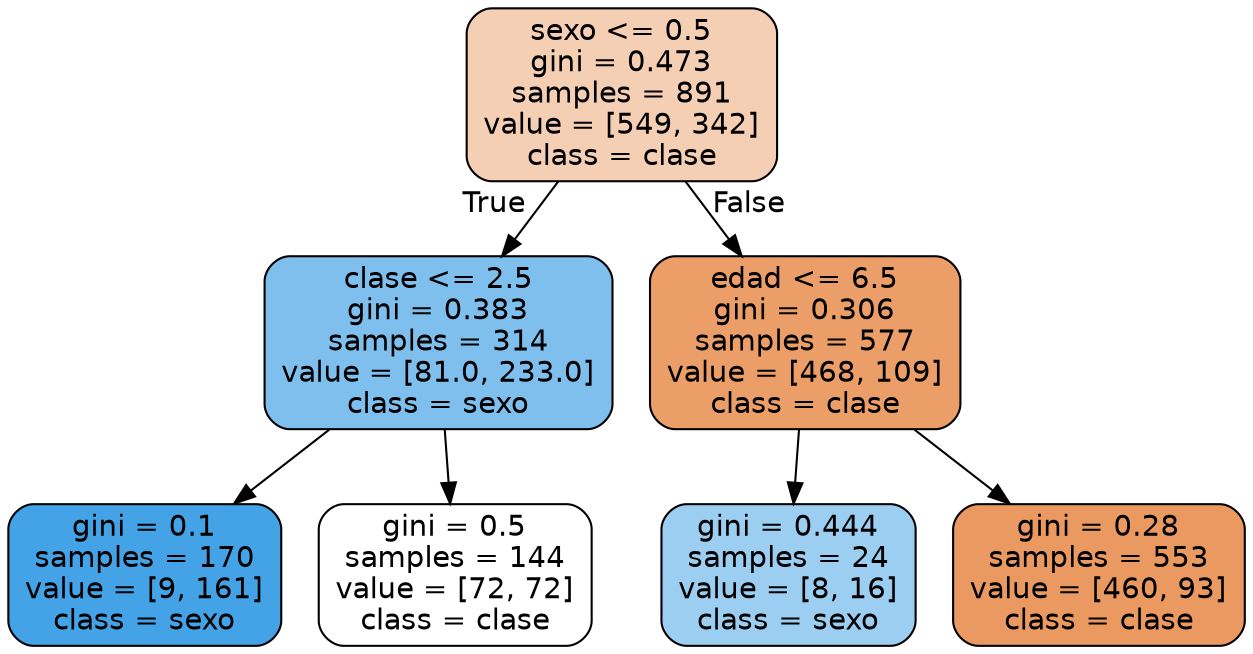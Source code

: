 digraph Tree {
node [shape=box, style="filled, rounded", color="black", fontname="helvetica"] ;
edge [fontname="helvetica"] ;
0 [label="sexo <= 0.5\ngini = 0.473\nsamples = 891\nvalue = [549, 342]\nclass = clase", fillcolor="#f5cfb4"] ;
1 [label="clase <= 2.5\ngini = 0.383\nsamples = 314\nvalue = [81.0, 233.0]\nclass = sexo", fillcolor="#7ebfee"] ;
0 -> 1 [labeldistance=2.5, labelangle=45, headlabel="True"] ;
2 [label="gini = 0.1\nsamples = 170\nvalue = [9, 161]\nclass = sexo", fillcolor="#44a2e6"] ;
1 -> 2 ;
3 [label="gini = 0.5\nsamples = 144\nvalue = [72, 72]\nclass = clase", fillcolor="#ffffff"] ;
1 -> 3 ;
4 [label="edad <= 6.5\ngini = 0.306\nsamples = 577\nvalue = [468, 109]\nclass = clase", fillcolor="#eb9e67"] ;
0 -> 4 [labeldistance=2.5, labelangle=-45, headlabel="False"] ;
5 [label="gini = 0.444\nsamples = 24\nvalue = [8, 16]\nclass = sexo", fillcolor="#9ccef2"] ;
4 -> 5 ;
6 [label="gini = 0.28\nsamples = 553\nvalue = [460, 93]\nclass = clase", fillcolor="#ea9a61"] ;
4 -> 6 ;
}